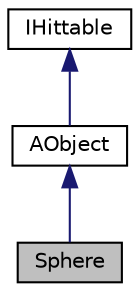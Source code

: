 digraph "Sphere"
{
 // LATEX_PDF_SIZE
  edge [fontname="Helvetica",fontsize="10",labelfontname="Helvetica",labelfontsize="10"];
  node [fontname="Helvetica",fontsize="10",shape=record];
  Node1 [label="Sphere",height=0.2,width=0.4,color="black", fillcolor="grey75", style="filled", fontcolor="black",tooltip=" "];
  Node2 -> Node1 [dir="back",color="midnightblue",fontsize="10",style="solid"];
  Node2 [label="AObject",height=0.2,width=0.4,color="black", fillcolor="white", style="filled",URL="$classAObject.html",tooltip=" "];
  Node3 -> Node2 [dir="back",color="midnightblue",fontsize="10",style="solid"];
  Node3 [label="IHittable",height=0.2,width=0.4,color="black", fillcolor="white", style="filled",URL="$classIHittable.html",tooltip=" "];
}
